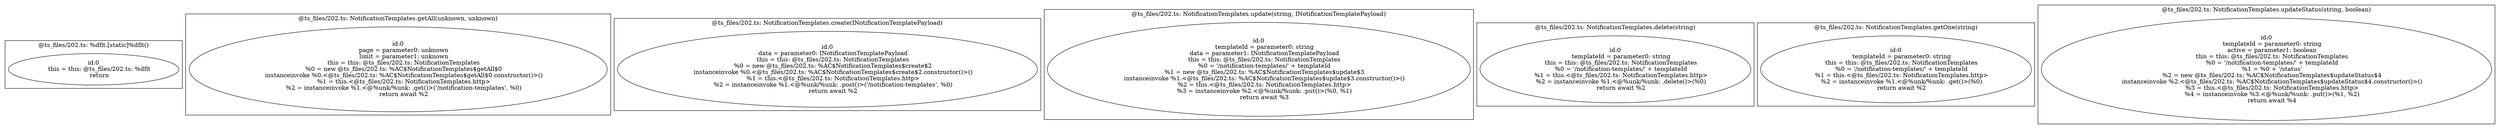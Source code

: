 digraph "202.ts" {
subgraph "cluster_@ts_files/202.ts: %dflt.[static]%dflt()" {
  label="@ts_files/202.ts: %dflt.[static]%dflt()";
  Node33680 [label="id:0
      this = this: @ts_files/202.ts: %dflt
      return"];
}
subgraph "cluster_@ts_files/202.ts: NotificationTemplates.getAll(unknown, unknown)" {
  label="@ts_files/202.ts: NotificationTemplates.getAll(unknown, unknown)";
  Node60530 [label="id:0
      page = parameter0: unknown
      limit = parameter1: unknown
      this = this: @ts_files/202.ts: NotificationTemplates
      %0 = new @ts_files/202.ts: %AC$NotificationTemplates$getAll$0
      instanceinvoke %0.<@ts_files/202.ts: %AC$NotificationTemplates$getAll$0.constructor()>()
      %1 = this.<@ts_files/202.ts: NotificationTemplates.http>
      %2 = instanceinvoke %1.<@%unk/%unk: .get()>('/notification-templates', %0)
      return await %2"];
}
subgraph "cluster_@ts_files/202.ts: NotificationTemplates.create(INotificationTemplatePayload)" {
  label="@ts_files/202.ts: NotificationTemplates.create(INotificationTemplatePayload)";
  Node73060 [label="id:0
      data = parameter0: INotificationTemplatePayload
      this = this: @ts_files/202.ts: NotificationTemplates
      %0 = new @ts_files/202.ts: %AC$NotificationTemplates$create$2
      instanceinvoke %0.<@ts_files/202.ts: %AC$NotificationTemplates$create$2.constructor()>()
      %1 = this.<@ts_files/202.ts: NotificationTemplates.http>
      %2 = instanceinvoke %1.<@%unk/%unk: .post()>('/notification-templates', %0)
      return await %2"];
}
subgraph "cluster_@ts_files/202.ts: NotificationTemplates.update(string, INotificationTemplatePayload)" {
  label="@ts_files/202.ts: NotificationTemplates.update(string, INotificationTemplatePayload)";
  Node80600 [label="id:0
      templateId = parameter0: string
      data = parameter1: INotificationTemplatePayload
      this = this: @ts_files/202.ts: NotificationTemplates
      %0 = '/notification-templates/' + templateId
      %1 = new @ts_files/202.ts: %AC$NotificationTemplates$update$3
      instanceinvoke %1.<@ts_files/202.ts: %AC$NotificationTemplates$update$3.constructor()>()
      %2 = this.<@ts_files/202.ts: NotificationTemplates.http>
      %3 = instanceinvoke %2.<@%unk/%unk: .put()>(%0, %1)
      return await %3"];
}
subgraph "cluster_@ts_files/202.ts: NotificationTemplates.delete(string)" {
  label="@ts_files/202.ts: NotificationTemplates.delete(string)";
  Node50980 [label="id:0
      templateId = parameter0: string
      this = this: @ts_files/202.ts: NotificationTemplates
      %0 = '/notification-templates/' + templateId
      %1 = this.<@ts_files/202.ts: NotificationTemplates.http>
      %2 = instanceinvoke %1.<@%unk/%unk: .delete()>(%0)
      return await %2"];
}
subgraph "cluster_@ts_files/202.ts: NotificationTemplates.getOne(string)" {
  label="@ts_files/202.ts: NotificationTemplates.getOne(string)";
  Node50810 [label="id:0
      templateId = parameter0: string
      this = this: @ts_files/202.ts: NotificationTemplates
      %0 = '/notification-templates/' + templateId
      %1 = this.<@ts_files/202.ts: NotificationTemplates.http>
      %2 = instanceinvoke %1.<@%unk/%unk: .get()>(%0)
      return await %2"];
}
subgraph "cluster_@ts_files/202.ts: NotificationTemplates.updateStatus(string, boolean)" {
  label="@ts_files/202.ts: NotificationTemplates.updateStatus(string, boolean)";
  Node65700 [label="id:0
      templateId = parameter0: string
      active = parameter1: boolean
      this = this: @ts_files/202.ts: NotificationTemplates
      %0 = '/notification-templates/' + templateId
      %1 = %0 + '/status'
      %2 = new @ts_files/202.ts: %AC$NotificationTemplates$updateStatus$4
      instanceinvoke %2.<@ts_files/202.ts: %AC$NotificationTemplates$updateStatus$4.constructor()>()
      %3 = this.<@ts_files/202.ts: NotificationTemplates.http>
      %4 = instanceinvoke %3.<@%unk/%unk: .put()>(%1, %2)
      return await %4"];
}
}
